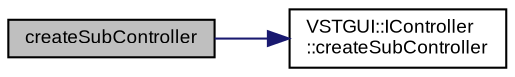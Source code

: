 digraph "createSubController"
{
  bgcolor="transparent";
  edge [fontname="Arial",fontsize="9",labelfontname="Arial",labelfontsize="9"];
  node [fontname="Arial",fontsize="9",shape=record];
  rankdir="LR";
  Node1 [label="createSubController",height=0.2,width=0.4,color="black", fillcolor="grey75", style="filled" fontcolor="black"];
  Node1 -> Node2 [color="midnightblue",fontsize="9",style="solid",fontname="Arial"];
  Node2 [label="VSTGUI::IController\l::createSubController",height=0.2,width=0.4,color="black",URL="$class_v_s_t_g_u_i_1_1_i_controller.html#a8d66a2f406fc09a3eb96094287816daa"];
}
